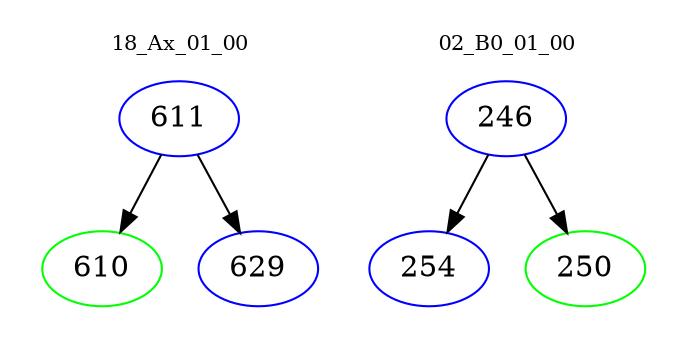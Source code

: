 digraph{
subgraph cluster_0 {
color = white
label = "18_Ax_01_00";
fontsize=10;
T0_611 [label="611", color="blue"]
T0_611 -> T0_610 [color="black"]
T0_610 [label="610", color="green"]
T0_611 -> T0_629 [color="black"]
T0_629 [label="629", color="blue"]
}
subgraph cluster_1 {
color = white
label = "02_B0_01_00";
fontsize=10;
T1_246 [label="246", color="blue"]
T1_246 -> T1_254 [color="black"]
T1_254 [label="254", color="blue"]
T1_246 -> T1_250 [color="black"]
T1_250 [label="250", color="green"]
}
}
